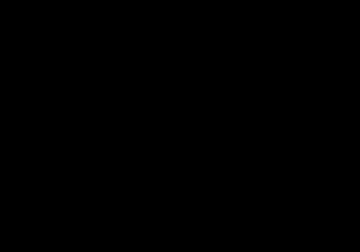 #------------------------------------------------------------------------------
# =========                 |
# \\      /  F ield         | OpenFOAM: The Open Source CFD Toolbox
#  \\    /   O peration     | Website:  https://openfoam.org
#   \\  /    A nd           | Copyright (C) 2016-2018 OpenFOAM Foundation
#    \\/     M anipulation  |
#-------------------------------------------------------------------------------
# License
#     This file is part of OpenFOAM.
#
#     OpenFOAM is free software: you can redistribute it and/or modify it
#     under the terms of the GNU General Public License as published by
#     the Free Software Foundation, either version 3 of the License, or
#     (at your option) any later version.
#
#     OpenFOAM is distributed in the hope that it will be useful, but WITHOUT
#     ANY WARRANTY; without even the implied warranty of MERCHANTABILITY or
#     FITNESS FOR A PARTICULAR PURPOSE.  See the GNU General Public License
#     for more details.
#
#     You should have received a copy of the GNU General Public License
#     along with OpenFOAM.  If not, see <http://www.gnu.org/licenses/>.
#
# Script
#     spring.gnuplot
#
# Description
#     Creates an PostScript graph file of Test-spring results vs
#     the analytical solution.
#
#------------------------------------------------------------------------------

reset

set samples 2000

k = 5000.0
m = 9.6
c = 50.0
a = -0.1

omega = sqrt(k/m)
zeta = c/(2.0*m*omega)

phi = atan((sqrt(1.0 - zeta**2))/zeta)
A = a/sin(phi)

pos(A, t, omega, phi, zeta) = A*exp(-zeta*omega*t)*sin(sqrt(1-zeta**2)*omega*t + phi)
vel(A, t, omega, phi, zeta) = \
A*exp(-zeta*omega*t)*\
( \
  sqrt(1-zeta**2)*omega*cos(sqrt(1-zeta**2)*omega*t + phi) \
- zeta*omega*sin(sqrt(1-zeta**2)*omega*t + phi) \
)

set xlabel "Time (s)"
set ylabel "Position (m)"
set y2label "Velocity (m/s)"

set ytics nomirror
set y2tics

set yrange [-0.1:0.1]
set y2range [-2:2]

set xzeroaxis

set terminal postscript eps color enhanced solid
set output "spring.eps"

plot \
    "spring.dat" u 1:($2 - 0.1) w l t "Simulation, centre of mass relative to start", \
    pos(A, x, omega, phi, zeta) w l t "Analytical solution, centre of mass", \
    "spring.dat" u 1:3 w l axes x1y2 t "Simulation, vertical velocity", \
    vel(A, x, omega, phi, zeta) w l axes x1y2 t "Analytical solution, vertical velocity"

#------------------------------------------------------------------------------
